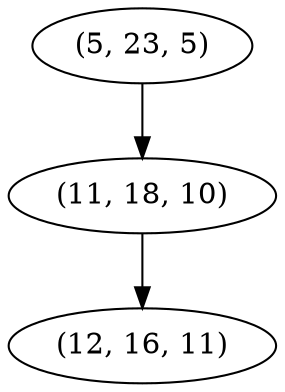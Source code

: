 digraph tree {
    "(5, 23, 5)";
    "(11, 18, 10)";
    "(12, 16, 11)";
    "(5, 23, 5)" -> "(11, 18, 10)";
    "(11, 18, 10)" -> "(12, 16, 11)";
}
